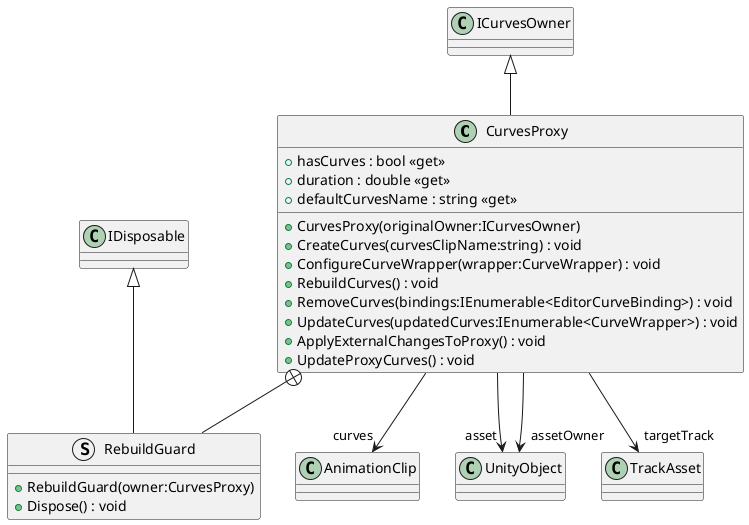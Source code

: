 @startuml
class CurvesProxy {
    + hasCurves : bool <<get>>
    + duration : double <<get>>
    + defaultCurvesName : string <<get>>
    + CurvesProxy(originalOwner:ICurvesOwner)
    + CreateCurves(curvesClipName:string) : void
    + ConfigureCurveWrapper(wrapper:CurveWrapper) : void
    + RebuildCurves() : void
    + RemoveCurves(bindings:IEnumerable<EditorCurveBinding>) : void
    + UpdateCurves(updatedCurves:IEnumerable<CurveWrapper>) : void
    + ApplyExternalChangesToProxy() : void
    + UpdateProxyCurves() : void
}
struct RebuildGuard {
    + RebuildGuard(owner:CurvesProxy)
    + Dispose() : void
}
ICurvesOwner <|-- CurvesProxy
CurvesProxy --> "curves" AnimationClip
CurvesProxy --> "asset" UnityObject
CurvesProxy --> "assetOwner" UnityObject
CurvesProxy --> "targetTrack" TrackAsset
CurvesProxy +-- RebuildGuard
IDisposable <|-- RebuildGuard
@enduml
